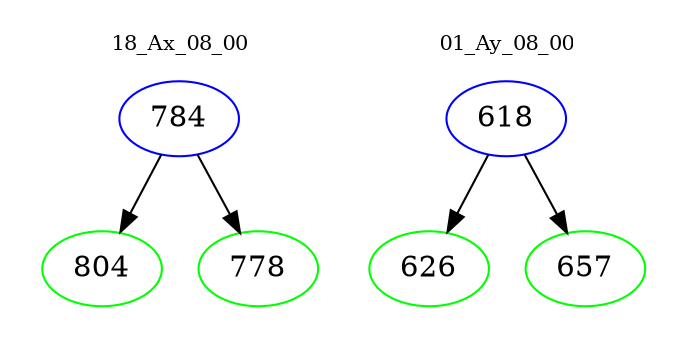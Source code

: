 digraph{
subgraph cluster_0 {
color = white
label = "18_Ax_08_00";
fontsize=10;
T0_784 [label="784", color="blue"]
T0_784 -> T0_804 [color="black"]
T0_804 [label="804", color="green"]
T0_784 -> T0_778 [color="black"]
T0_778 [label="778", color="green"]
}
subgraph cluster_1 {
color = white
label = "01_Ay_08_00";
fontsize=10;
T1_618 [label="618", color="blue"]
T1_618 -> T1_626 [color="black"]
T1_626 [label="626", color="green"]
T1_618 -> T1_657 [color="black"]
T1_657 [label="657", color="green"]
}
}
